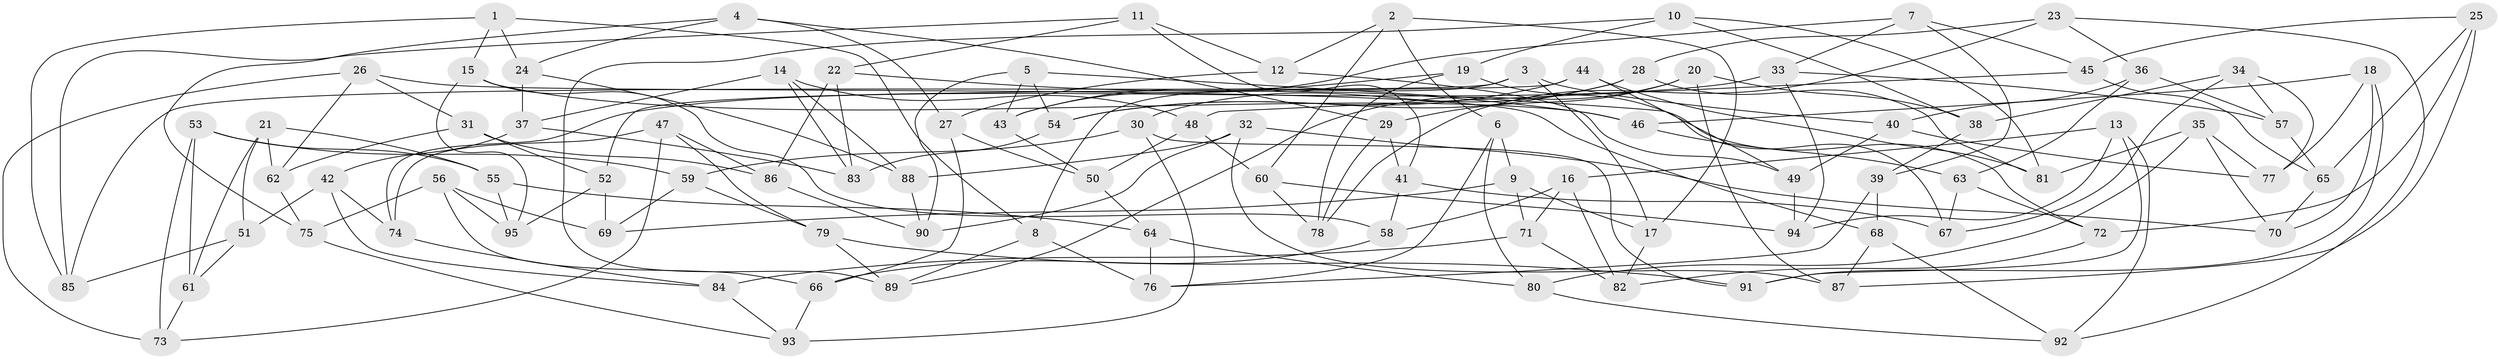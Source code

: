 // coarse degree distribution, {5: 0.21052631578947367, 4: 0.5263157894736842, 3: 0.10526315789473684, 9: 0.017543859649122806, 2: 0.017543859649122806, 12: 0.017543859649122806, 6: 0.017543859649122806, 8: 0.05263157894736842, 7: 0.017543859649122806, 10: 0.017543859649122806}
// Generated by graph-tools (version 1.1) at 2025/04/03/04/25 22:04:05]
// undirected, 95 vertices, 190 edges
graph export_dot {
graph [start="1"]
  node [color=gray90,style=filled];
  1;
  2;
  3;
  4;
  5;
  6;
  7;
  8;
  9;
  10;
  11;
  12;
  13;
  14;
  15;
  16;
  17;
  18;
  19;
  20;
  21;
  22;
  23;
  24;
  25;
  26;
  27;
  28;
  29;
  30;
  31;
  32;
  33;
  34;
  35;
  36;
  37;
  38;
  39;
  40;
  41;
  42;
  43;
  44;
  45;
  46;
  47;
  48;
  49;
  50;
  51;
  52;
  53;
  54;
  55;
  56;
  57;
  58;
  59;
  60;
  61;
  62;
  63;
  64;
  65;
  66;
  67;
  68;
  69;
  70;
  71;
  72;
  73;
  74;
  75;
  76;
  77;
  78;
  79;
  80;
  81;
  82;
  83;
  84;
  85;
  86;
  87;
  88;
  89;
  90;
  91;
  92;
  93;
  94;
  95;
  1 -- 15;
  1 -- 8;
  1 -- 85;
  1 -- 24;
  2 -- 17;
  2 -- 12;
  2 -- 6;
  2 -- 60;
  3 -- 85;
  3 -- 17;
  3 -- 8;
  3 -- 40;
  4 -- 24;
  4 -- 75;
  4 -- 29;
  4 -- 27;
  5 -- 90;
  5 -- 54;
  5 -- 72;
  5 -- 43;
  6 -- 80;
  6 -- 9;
  6 -- 76;
  7 -- 33;
  7 -- 39;
  7 -- 45;
  7 -- 43;
  8 -- 76;
  8 -- 89;
  9 -- 17;
  9 -- 71;
  9 -- 69;
  10 -- 38;
  10 -- 81;
  10 -- 89;
  10 -- 19;
  11 -- 22;
  11 -- 41;
  11 -- 12;
  11 -- 85;
  12 -- 49;
  12 -- 27;
  13 -- 94;
  13 -- 91;
  13 -- 92;
  13 -- 16;
  14 -- 88;
  14 -- 83;
  14 -- 37;
  14 -- 48;
  15 -- 58;
  15 -- 46;
  15 -- 95;
  16 -- 82;
  16 -- 58;
  16 -- 71;
  17 -- 82;
  18 -- 77;
  18 -- 91;
  18 -- 70;
  18 -- 46;
  19 -- 67;
  19 -- 78;
  19 -- 43;
  20 -- 38;
  20 -- 29;
  20 -- 87;
  20 -- 89;
  21 -- 51;
  21 -- 62;
  21 -- 55;
  21 -- 61;
  22 -- 83;
  22 -- 86;
  22 -- 46;
  23 -- 92;
  23 -- 28;
  23 -- 36;
  23 -- 78;
  24 -- 37;
  24 -- 88;
  25 -- 45;
  25 -- 87;
  25 -- 72;
  25 -- 65;
  26 -- 62;
  26 -- 73;
  26 -- 31;
  26 -- 68;
  27 -- 66;
  27 -- 50;
  28 -- 30;
  28 -- 81;
  28 -- 54;
  29 -- 78;
  29 -- 41;
  30 -- 93;
  30 -- 91;
  30 -- 59;
  31 -- 62;
  31 -- 86;
  31 -- 52;
  32 -- 70;
  32 -- 87;
  32 -- 90;
  32 -- 88;
  33 -- 57;
  33 -- 74;
  33 -- 94;
  34 -- 67;
  34 -- 38;
  34 -- 57;
  34 -- 77;
  35 -- 80;
  35 -- 81;
  35 -- 77;
  35 -- 70;
  36 -- 63;
  36 -- 40;
  36 -- 57;
  37 -- 42;
  37 -- 83;
  38 -- 39;
  39 -- 76;
  39 -- 68;
  40 -- 49;
  40 -- 77;
  41 -- 67;
  41 -- 58;
  42 -- 74;
  42 -- 51;
  42 -- 84;
  43 -- 50;
  44 -- 54;
  44 -- 49;
  44 -- 81;
  44 -- 52;
  45 -- 48;
  45 -- 65;
  46 -- 63;
  47 -- 79;
  47 -- 73;
  47 -- 74;
  47 -- 86;
  48 -- 60;
  48 -- 50;
  49 -- 94;
  50 -- 64;
  51 -- 61;
  51 -- 85;
  52 -- 95;
  52 -- 69;
  53 -- 61;
  53 -- 59;
  53 -- 55;
  53 -- 73;
  54 -- 83;
  55 -- 64;
  55 -- 95;
  56 -- 69;
  56 -- 66;
  56 -- 75;
  56 -- 95;
  57 -- 65;
  58 -- 66;
  59 -- 69;
  59 -- 79;
  60 -- 78;
  60 -- 94;
  61 -- 73;
  62 -- 75;
  63 -- 72;
  63 -- 67;
  64 -- 80;
  64 -- 76;
  65 -- 70;
  66 -- 93;
  68 -- 87;
  68 -- 92;
  71 -- 82;
  71 -- 84;
  72 -- 82;
  74 -- 84;
  75 -- 93;
  79 -- 89;
  79 -- 91;
  80 -- 92;
  84 -- 93;
  86 -- 90;
  88 -- 90;
}
